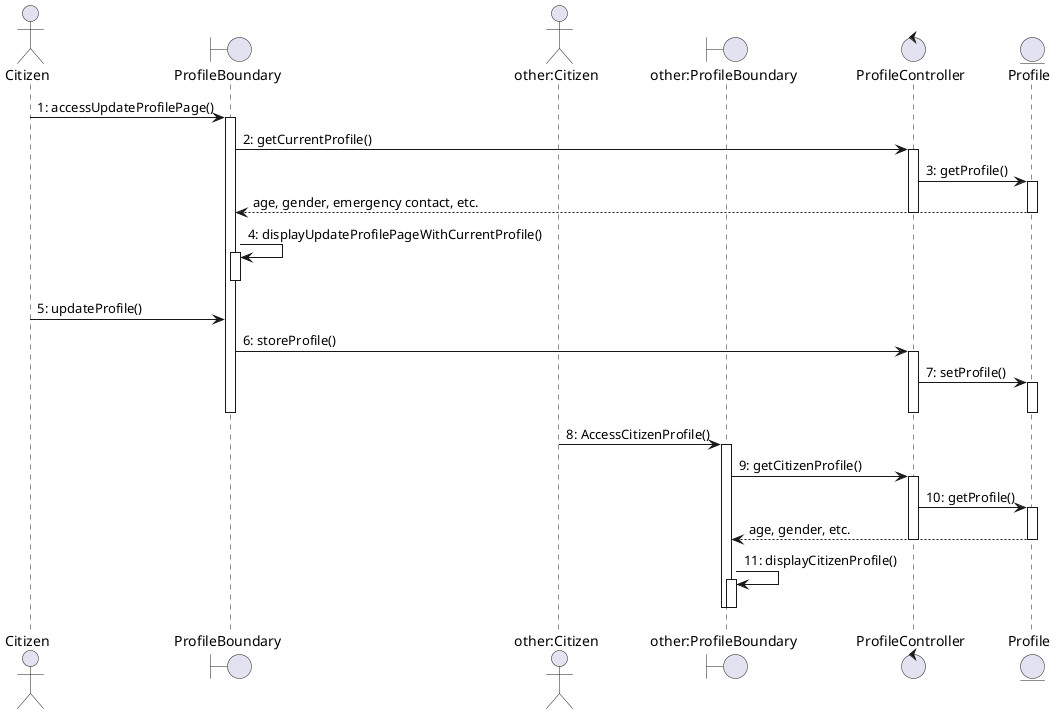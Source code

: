 @startuml

actor Citizen as c
boundary ProfileBoundary as pb
actor "other:Citizen" as oc
boundary "other:ProfileBoundary" as opb
control ProfileController as pc
entity Profile as p

c -> pb: 1: accessUpdateProfilePage()
activate pb
pb -> pc: 2: getCurrentProfile()
activate pc
pc -> p: 3: getProfile()
activate p
p --> pb: age, gender, emergency contact, etc.
deactivate p
deactivate pc
pb -> pb: 4: displayUpdateProfilePageWithCurrentProfile()
activate pb
deactivate pb
c -> pb: 5: updateProfile()
pb -> pc: 6: storeProfile()
activate pc
pc -> p: 7: setProfile()
activate p
deactivate p
deactivate pc
deactivate pb

oc -> opb: 8: AccessCitizenProfile()
activate opb
opb -> pc: 9: getCitizenProfile()
activate pc
pc -> p: 10: getProfile()
activate p
p --> opb: age, gender, etc.
deactivate p
deactivate pc
opb -> opb: 11: displayCitizenProfile()
activate opb
deactivate opb
deactivate opb

@enduml